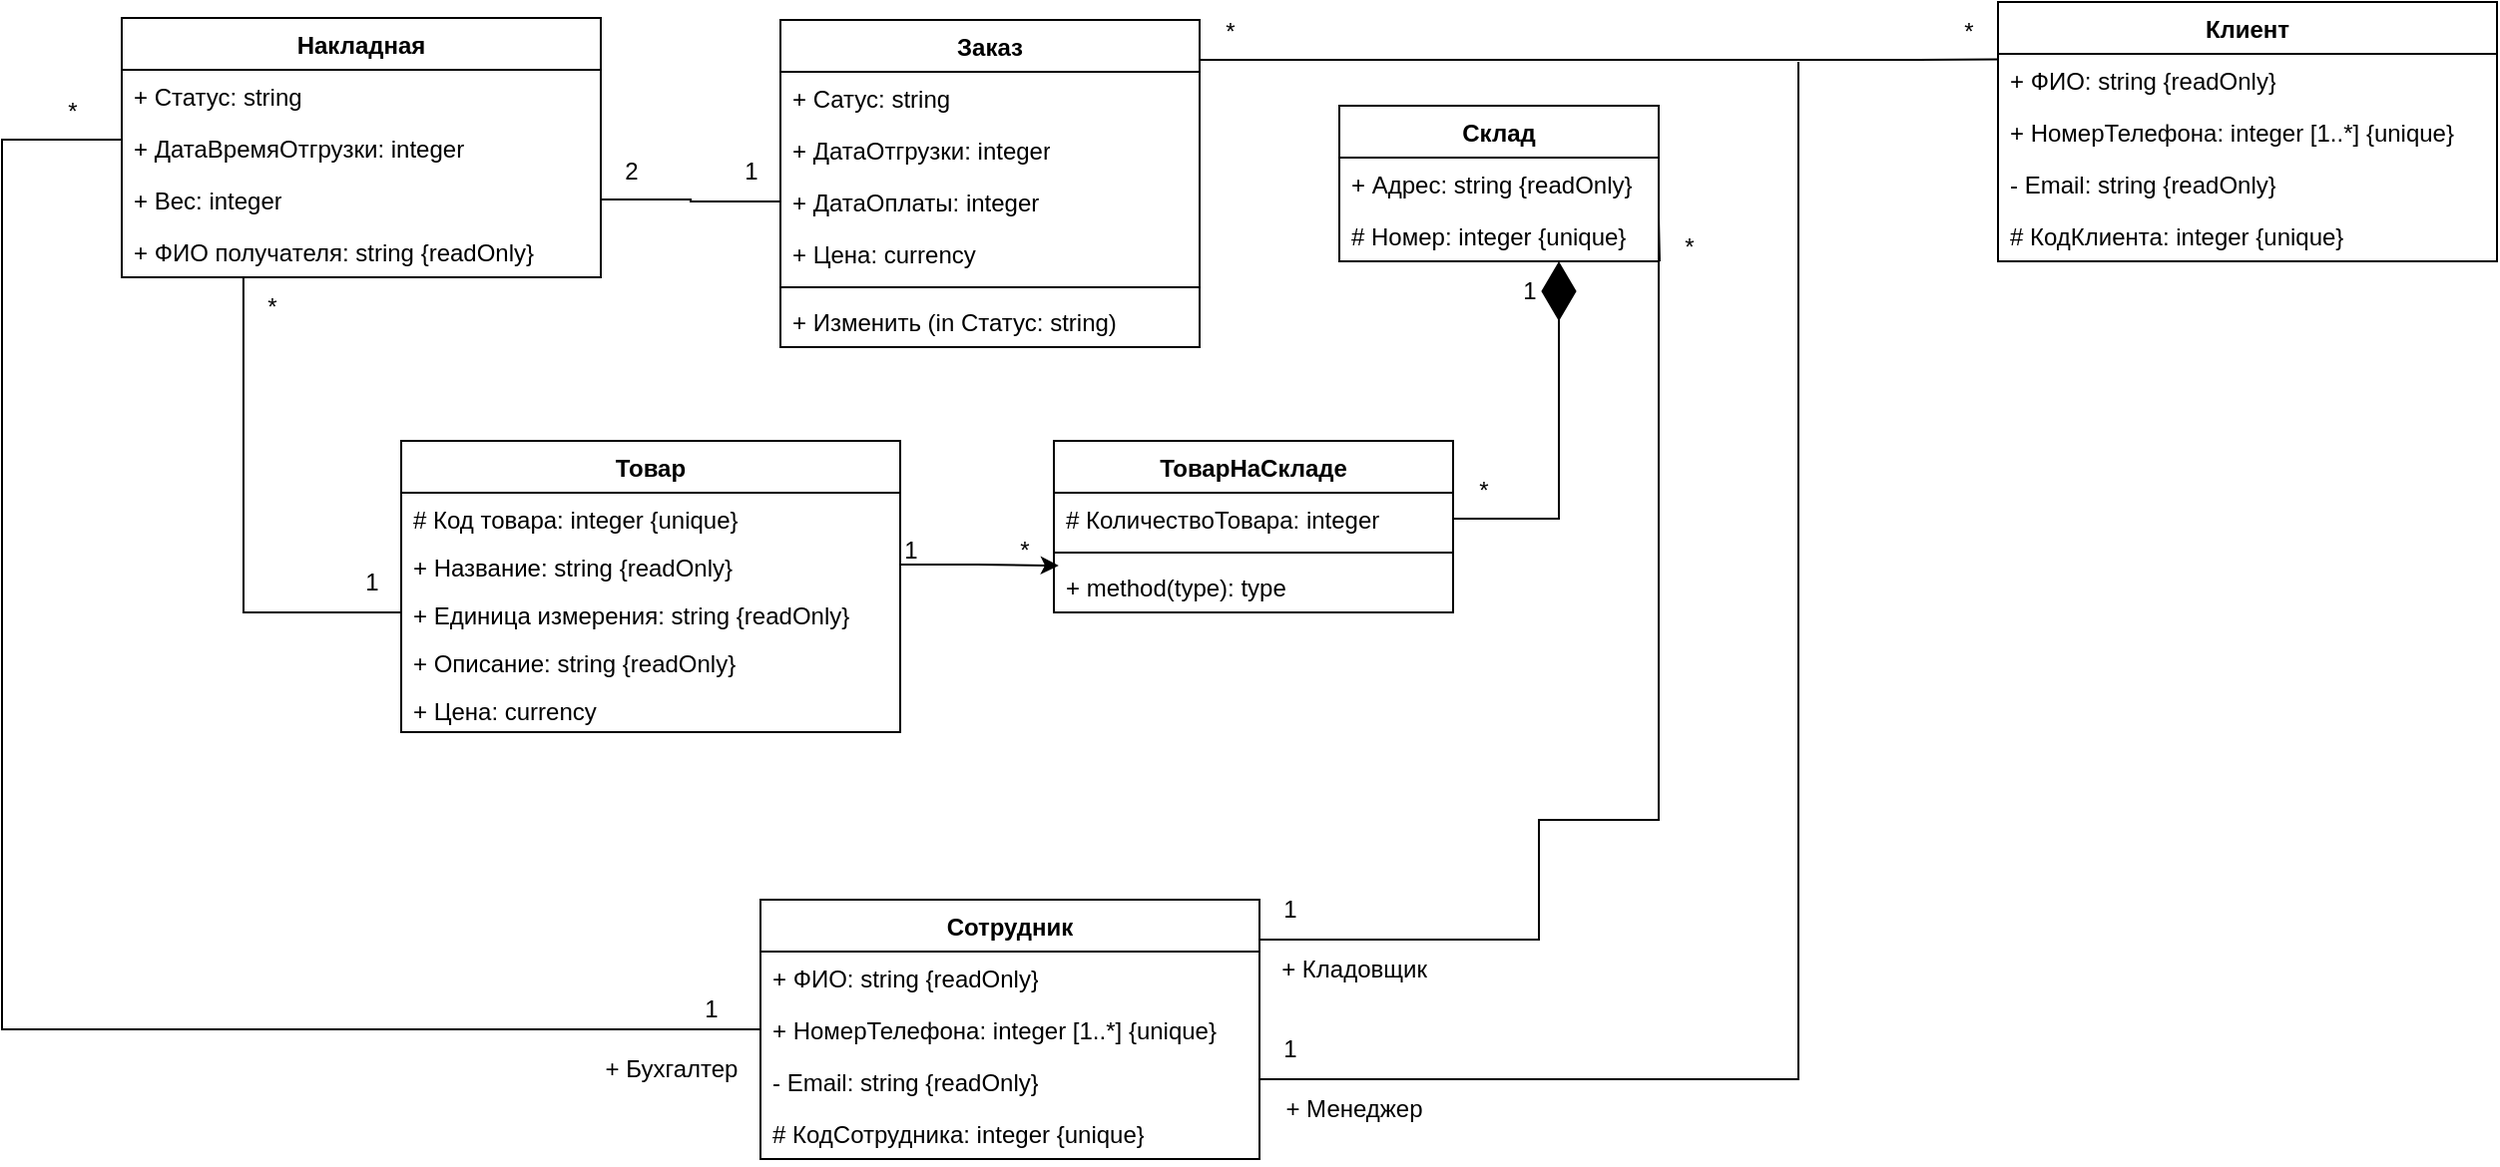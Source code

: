 <mxfile version="22.0.4" type="device">
  <diagram id="C5RBs43oDa-KdzZeNtuy" name="Page-1">
    <mxGraphModel dx="1519" dy="574" grid="1" gridSize="10" guides="1" tooltips="1" connect="1" arrows="1" fold="1" page="1" pageScale="1" pageWidth="827" pageHeight="1169" math="0" shadow="0">
      <root>
        <mxCell id="WIyWlLk6GJQsqaUBKTNV-0" />
        <mxCell id="WIyWlLk6GJQsqaUBKTNV-1" parent="WIyWlLk6GJQsqaUBKTNV-0" />
        <mxCell id="u8ZtOjPHoi9iFquWW6v9-4" value="Товар" style="swimlane;fontStyle=1;align=center;verticalAlign=top;childLayout=stackLayout;horizontal=1;startSize=26;horizontalStack=0;resizeParent=1;resizeParentMax=0;resizeLast=0;collapsible=1;marginBottom=0;whiteSpace=wrap;html=1;" vertex="1" parent="WIyWlLk6GJQsqaUBKTNV-1">
          <mxGeometry x="390" y="390" width="250" height="146" as="geometry">
            <mxRectangle x="700" y="300" width="80" height="30" as="alternateBounds" />
          </mxGeometry>
        </mxCell>
        <mxCell id="u8ZtOjPHoi9iFquWW6v9-5" value="# Код товара: integer {unique}" style="text;strokeColor=none;fillColor=none;align=left;verticalAlign=top;spacingLeft=4;spacingRight=4;overflow=hidden;rotatable=0;points=[[0,0.5],[1,0.5]];portConstraint=eastwest;whiteSpace=wrap;html=1;" vertex="1" parent="u8ZtOjPHoi9iFquWW6v9-4">
          <mxGeometry y="26" width="250" height="24" as="geometry" />
        </mxCell>
        <mxCell id="u8ZtOjPHoi9iFquWW6v9-8" value="+ Название: string {readOnly}&amp;nbsp;" style="text;strokeColor=none;fillColor=none;align=left;verticalAlign=top;spacingLeft=4;spacingRight=4;overflow=hidden;rotatable=0;points=[[0,0.5],[1,0.5]];portConstraint=eastwest;whiteSpace=wrap;html=1;" vertex="1" parent="u8ZtOjPHoi9iFquWW6v9-4">
          <mxGeometry y="50" width="250" height="24" as="geometry" />
        </mxCell>
        <mxCell id="u8ZtOjPHoi9iFquWW6v9-38" value="+ Единица измерения: string {readOnly}" style="text;strokeColor=none;fillColor=none;align=left;verticalAlign=top;spacingLeft=4;spacingRight=4;overflow=hidden;rotatable=0;points=[[0,0.5],[1,0.5]];portConstraint=eastwest;whiteSpace=wrap;html=1;" vertex="1" parent="u8ZtOjPHoi9iFquWW6v9-4">
          <mxGeometry y="74" width="250" height="24" as="geometry" />
        </mxCell>
        <mxCell id="u8ZtOjPHoi9iFquWW6v9-39" value="+ Описание: string {readOnly}" style="text;strokeColor=none;fillColor=none;align=left;verticalAlign=top;spacingLeft=4;spacingRight=4;overflow=hidden;rotatable=0;points=[[0,0.5],[1,0.5]];portConstraint=eastwest;whiteSpace=wrap;html=1;" vertex="1" parent="u8ZtOjPHoi9iFquWW6v9-4">
          <mxGeometry y="98" width="250" height="24" as="geometry" />
        </mxCell>
        <mxCell id="u8ZtOjPHoi9iFquWW6v9-40" value="+ Цена: currency&amp;nbsp;" style="text;strokeColor=none;fillColor=none;align=left;verticalAlign=top;spacingLeft=4;spacingRight=4;overflow=hidden;rotatable=0;points=[[0,0.5],[1,0.5]];portConstraint=eastwest;whiteSpace=wrap;html=1;" vertex="1" parent="u8ZtOjPHoi9iFquWW6v9-4">
          <mxGeometry y="122" width="250" height="24" as="geometry" />
        </mxCell>
        <mxCell id="u8ZtOjPHoi9iFquWW6v9-18" value="Клиент" style="swimlane;fontStyle=1;align=center;verticalAlign=top;childLayout=stackLayout;horizontal=1;startSize=26;horizontalStack=0;resizeParent=1;resizeParentMax=0;resizeLast=0;collapsible=1;marginBottom=0;whiteSpace=wrap;html=1;" vertex="1" parent="WIyWlLk6GJQsqaUBKTNV-1">
          <mxGeometry x="1190" y="170" width="250" height="130" as="geometry" />
        </mxCell>
        <mxCell id="u8ZtOjPHoi9iFquWW6v9-19" value="+ ФИО: string {readOnly}" style="text;strokeColor=none;fillColor=none;align=left;verticalAlign=top;spacingLeft=4;spacingRight=4;overflow=hidden;rotatable=0;points=[[0,0.5],[1,0.5]];portConstraint=eastwest;whiteSpace=wrap;html=1;" vertex="1" parent="u8ZtOjPHoi9iFquWW6v9-18">
          <mxGeometry y="26" width="250" height="26" as="geometry" />
        </mxCell>
        <mxCell id="u8ZtOjPHoi9iFquWW6v9-24" value="+ НомерТелефона: integer [1..*] {unique}" style="text;strokeColor=none;fillColor=none;align=left;verticalAlign=top;spacingLeft=4;spacingRight=4;overflow=hidden;rotatable=0;points=[[0,0.5],[1,0.5]];portConstraint=eastwest;whiteSpace=wrap;html=1;" vertex="1" parent="u8ZtOjPHoi9iFquWW6v9-18">
          <mxGeometry y="52" width="250" height="26" as="geometry" />
        </mxCell>
        <mxCell id="u8ZtOjPHoi9iFquWW6v9-25" value="- Email: string {readOnly}" style="text;strokeColor=none;fillColor=none;align=left;verticalAlign=top;spacingLeft=4;spacingRight=4;overflow=hidden;rotatable=0;points=[[0,0.5],[1,0.5]];portConstraint=eastwest;whiteSpace=wrap;html=1;" vertex="1" parent="u8ZtOjPHoi9iFquWW6v9-18">
          <mxGeometry y="78" width="250" height="26" as="geometry" />
        </mxCell>
        <mxCell id="u8ZtOjPHoi9iFquWW6v9-26" value="# КодКлиента: integer {unique}" style="text;strokeColor=none;fillColor=none;align=left;verticalAlign=top;spacingLeft=4;spacingRight=4;overflow=hidden;rotatable=0;points=[[0,0.5],[1,0.5]];portConstraint=eastwest;whiteSpace=wrap;html=1;" vertex="1" parent="u8ZtOjPHoi9iFquWW6v9-18">
          <mxGeometry y="104" width="250" height="26" as="geometry" />
        </mxCell>
        <mxCell id="u8ZtOjPHoi9iFquWW6v9-27" value="Сотрудник" style="swimlane;fontStyle=1;align=center;verticalAlign=top;childLayout=stackLayout;horizontal=1;startSize=26;horizontalStack=0;resizeParent=1;resizeParentMax=0;resizeLast=0;collapsible=1;marginBottom=0;whiteSpace=wrap;html=1;" vertex="1" parent="WIyWlLk6GJQsqaUBKTNV-1">
          <mxGeometry x="570" y="620" width="250" height="130" as="geometry" />
        </mxCell>
        <mxCell id="u8ZtOjPHoi9iFquWW6v9-28" value="+ ФИО: string {readOnly}" style="text;strokeColor=none;fillColor=none;align=left;verticalAlign=top;spacingLeft=4;spacingRight=4;overflow=hidden;rotatable=0;points=[[0,0.5],[1,0.5]];portConstraint=eastwest;whiteSpace=wrap;html=1;" vertex="1" parent="u8ZtOjPHoi9iFquWW6v9-27">
          <mxGeometry y="26" width="250" height="26" as="geometry" />
        </mxCell>
        <mxCell id="u8ZtOjPHoi9iFquWW6v9-31" value="&lt;div&gt;&lt;span style=&quot;background-color: initial;&quot;&gt;+ НомерТелефона: integer [1..*] {unique}&lt;/span&gt;&lt;br&gt;&lt;/div&gt;" style="text;strokeColor=none;fillColor=none;align=left;verticalAlign=top;spacingLeft=4;spacingRight=4;overflow=hidden;rotatable=0;points=[[0,0.5],[1,0.5]];portConstraint=eastwest;whiteSpace=wrap;html=1;" vertex="1" parent="u8ZtOjPHoi9iFquWW6v9-27">
          <mxGeometry y="52" width="250" height="26" as="geometry" />
        </mxCell>
        <mxCell id="u8ZtOjPHoi9iFquWW6v9-36" value="- Email: string {readOnly}" style="text;strokeColor=none;fillColor=none;align=left;verticalAlign=top;spacingLeft=4;spacingRight=4;overflow=hidden;rotatable=0;points=[[0,0.5],[1,0.5]];portConstraint=eastwest;whiteSpace=wrap;html=1;" vertex="1" parent="u8ZtOjPHoi9iFquWW6v9-27">
          <mxGeometry y="78" width="250" height="26" as="geometry" />
        </mxCell>
        <mxCell id="u8ZtOjPHoi9iFquWW6v9-37" value="&lt;div&gt;# КодСотрудника: integer {unique}&lt;br&gt;&lt;/div&gt;" style="text;strokeColor=none;fillColor=none;align=left;verticalAlign=top;spacingLeft=4;spacingRight=4;overflow=hidden;rotatable=0;points=[[0,0.5],[1,0.5]];portConstraint=eastwest;whiteSpace=wrap;html=1;" vertex="1" parent="u8ZtOjPHoi9iFquWW6v9-27">
          <mxGeometry y="104" width="250" height="26" as="geometry" />
        </mxCell>
        <mxCell id="u8ZtOjPHoi9iFquWW6v9-41" value="Склад" style="swimlane;fontStyle=1;align=center;verticalAlign=top;childLayout=stackLayout;horizontal=1;startSize=26;horizontalStack=0;resizeParent=1;resizeParentMax=0;resizeLast=0;collapsible=1;marginBottom=0;whiteSpace=wrap;html=1;" vertex="1" parent="WIyWlLk6GJQsqaUBKTNV-1">
          <mxGeometry x="860" y="222" width="160" height="78" as="geometry" />
        </mxCell>
        <mxCell id="u8ZtOjPHoi9iFquWW6v9-42" value="+ Адрес: string {readOnly}" style="text;strokeColor=none;fillColor=none;align=left;verticalAlign=top;spacingLeft=4;spacingRight=4;overflow=hidden;rotatable=0;points=[[0,0.5],[1,0.5]];portConstraint=eastwest;whiteSpace=wrap;html=1;" vertex="1" parent="u8ZtOjPHoi9iFquWW6v9-41">
          <mxGeometry y="26" width="160" height="26" as="geometry" />
        </mxCell>
        <mxCell id="u8ZtOjPHoi9iFquWW6v9-47" value="# Номер: integer {unique}" style="text;strokeColor=none;fillColor=none;align=left;verticalAlign=top;spacingLeft=4;spacingRight=4;overflow=hidden;rotatable=0;points=[[0,0.5],[1,0.5]];portConstraint=eastwest;whiteSpace=wrap;html=1;" vertex="1" parent="u8ZtOjPHoi9iFquWW6v9-41">
          <mxGeometry y="52" width="160" height="26" as="geometry" />
        </mxCell>
        <mxCell id="u8ZtOjPHoi9iFquWW6v9-48" value="Заказ" style="swimlane;fontStyle=1;align=center;verticalAlign=top;childLayout=stackLayout;horizontal=1;startSize=26;horizontalStack=0;resizeParent=1;resizeParentMax=0;resizeLast=0;collapsible=1;marginBottom=0;whiteSpace=wrap;html=1;" vertex="1" parent="WIyWlLk6GJQsqaUBKTNV-1">
          <mxGeometry x="580" y="179" width="210" height="164" as="geometry" />
        </mxCell>
        <mxCell id="u8ZtOjPHoi9iFquWW6v9-49" value="+ Сатус: string&amp;nbsp;" style="text;strokeColor=none;fillColor=none;align=left;verticalAlign=top;spacingLeft=4;spacingRight=4;overflow=hidden;rotatable=0;points=[[0,0.5],[1,0.5]];portConstraint=eastwest;whiteSpace=wrap;html=1;" vertex="1" parent="u8ZtOjPHoi9iFquWW6v9-48">
          <mxGeometry y="26" width="210" height="26" as="geometry" />
        </mxCell>
        <mxCell id="u8ZtOjPHoi9iFquWW6v9-53" value="+ ДатаОтгрузки: integer" style="text;strokeColor=none;fillColor=none;align=left;verticalAlign=top;spacingLeft=4;spacingRight=4;overflow=hidden;rotatable=0;points=[[0,0.5],[1,0.5]];portConstraint=eastwest;whiteSpace=wrap;html=1;" vertex="1" parent="u8ZtOjPHoi9iFquWW6v9-48">
          <mxGeometry y="52" width="210" height="26" as="geometry" />
        </mxCell>
        <mxCell id="u8ZtOjPHoi9iFquWW6v9-54" value="+ ДатаОплаты: integer" style="text;strokeColor=none;fillColor=none;align=left;verticalAlign=top;spacingLeft=4;spacingRight=4;overflow=hidden;rotatable=0;points=[[0,0.5],[1,0.5]];portConstraint=eastwest;whiteSpace=wrap;html=1;" vertex="1" parent="u8ZtOjPHoi9iFquWW6v9-48">
          <mxGeometry y="78" width="210" height="26" as="geometry" />
        </mxCell>
        <mxCell id="u8ZtOjPHoi9iFquWW6v9-55" value="+ Цена: currency" style="text;strokeColor=none;fillColor=none;align=left;verticalAlign=top;spacingLeft=4;spacingRight=4;overflow=hidden;rotatable=0;points=[[0,0.5],[1,0.5]];portConstraint=eastwest;whiteSpace=wrap;html=1;" vertex="1" parent="u8ZtOjPHoi9iFquWW6v9-48">
          <mxGeometry y="104" width="210" height="26" as="geometry" />
        </mxCell>
        <mxCell id="u8ZtOjPHoi9iFquWW6v9-50" value="" style="line;strokeWidth=1;fillColor=none;align=left;verticalAlign=middle;spacingTop=-1;spacingLeft=3;spacingRight=3;rotatable=0;labelPosition=right;points=[];portConstraint=eastwest;strokeColor=inherit;" vertex="1" parent="u8ZtOjPHoi9iFquWW6v9-48">
          <mxGeometry y="130" width="210" height="8" as="geometry" />
        </mxCell>
        <mxCell id="u8ZtOjPHoi9iFquWW6v9-51" value="+ Изменить (in Статус: string)" style="text;strokeColor=none;fillColor=none;align=left;verticalAlign=top;spacingLeft=4;spacingRight=4;overflow=hidden;rotatable=0;points=[[0,0.5],[1,0.5]];portConstraint=eastwest;whiteSpace=wrap;html=1;" vertex="1" parent="u8ZtOjPHoi9iFquWW6v9-48">
          <mxGeometry y="138" width="210" height="26" as="geometry" />
        </mxCell>
        <mxCell id="u8ZtOjPHoi9iFquWW6v9-56" value="Накладная" style="swimlane;fontStyle=1;align=center;verticalAlign=top;childLayout=stackLayout;horizontal=1;startSize=26;horizontalStack=0;resizeParent=1;resizeParentMax=0;resizeLast=0;collapsible=1;marginBottom=0;whiteSpace=wrap;html=1;" vertex="1" parent="WIyWlLk6GJQsqaUBKTNV-1">
          <mxGeometry x="250" y="178" width="240" height="130" as="geometry" />
        </mxCell>
        <mxCell id="u8ZtOjPHoi9iFquWW6v9-57" value="+ Статус: string" style="text;strokeColor=none;fillColor=none;align=left;verticalAlign=top;spacingLeft=4;spacingRight=4;overflow=hidden;rotatable=0;points=[[0,0.5],[1,0.5]];portConstraint=eastwest;whiteSpace=wrap;html=1;" vertex="1" parent="u8ZtOjPHoi9iFquWW6v9-56">
          <mxGeometry y="26" width="240" height="26" as="geometry" />
        </mxCell>
        <mxCell id="u8ZtOjPHoi9iFquWW6v9-60" value="+ ДатаВремяОтгрузки: integer&amp;nbsp;" style="text;strokeColor=none;fillColor=none;align=left;verticalAlign=top;spacingLeft=4;spacingRight=4;overflow=hidden;rotatable=0;points=[[0,0.5],[1,0.5]];portConstraint=eastwest;whiteSpace=wrap;html=1;" vertex="1" parent="u8ZtOjPHoi9iFquWW6v9-56">
          <mxGeometry y="52" width="240" height="26" as="geometry" />
        </mxCell>
        <mxCell id="u8ZtOjPHoi9iFquWW6v9-61" value="+ Вес: integer" style="text;strokeColor=none;fillColor=none;align=left;verticalAlign=top;spacingLeft=4;spacingRight=4;overflow=hidden;rotatable=0;points=[[0,0.5],[1,0.5]];portConstraint=eastwest;whiteSpace=wrap;html=1;" vertex="1" parent="u8ZtOjPHoi9iFquWW6v9-56">
          <mxGeometry y="78" width="240" height="26" as="geometry" />
        </mxCell>
        <mxCell id="u8ZtOjPHoi9iFquWW6v9-62" value="+ ФИО получателя: string {readOnly}" style="text;strokeColor=none;fillColor=none;align=left;verticalAlign=top;spacingLeft=4;spacingRight=4;overflow=hidden;rotatable=0;points=[[0,0.5],[1,0.5]];portConstraint=eastwest;whiteSpace=wrap;html=1;" vertex="1" parent="u8ZtOjPHoi9iFquWW6v9-56">
          <mxGeometry y="104" width="240" height="26" as="geometry" />
        </mxCell>
        <mxCell id="u8ZtOjPHoi9iFquWW6v9-63" value="ТоварНаСкладе" style="swimlane;fontStyle=1;align=center;verticalAlign=top;childLayout=stackLayout;horizontal=1;startSize=26;horizontalStack=0;resizeParent=1;resizeParentMax=0;resizeLast=0;collapsible=1;marginBottom=0;whiteSpace=wrap;html=1;" vertex="1" parent="WIyWlLk6GJQsqaUBKTNV-1">
          <mxGeometry x="717" y="390" width="200" height="86" as="geometry" />
        </mxCell>
        <mxCell id="u8ZtOjPHoi9iFquWW6v9-64" value="# КоличествоТовара: integer&amp;nbsp;" style="text;strokeColor=none;fillColor=none;align=left;verticalAlign=top;spacingLeft=4;spacingRight=4;overflow=hidden;rotatable=0;points=[[0,0.5],[1,0.5]];portConstraint=eastwest;whiteSpace=wrap;html=1;" vertex="1" parent="u8ZtOjPHoi9iFquWW6v9-63">
          <mxGeometry y="26" width="200" height="26" as="geometry" />
        </mxCell>
        <mxCell id="u8ZtOjPHoi9iFquWW6v9-65" value="" style="line;strokeWidth=1;fillColor=none;align=left;verticalAlign=middle;spacingTop=-1;spacingLeft=3;spacingRight=3;rotatable=0;labelPosition=right;points=[];portConstraint=eastwest;strokeColor=inherit;" vertex="1" parent="u8ZtOjPHoi9iFquWW6v9-63">
          <mxGeometry y="52" width="200" height="8" as="geometry" />
        </mxCell>
        <mxCell id="u8ZtOjPHoi9iFquWW6v9-66" value="+ method(type): type" style="text;strokeColor=none;fillColor=none;align=left;verticalAlign=top;spacingLeft=4;spacingRight=4;overflow=hidden;rotatable=0;points=[[0,0.5],[1,0.5]];portConstraint=eastwest;whiteSpace=wrap;html=1;" vertex="1" parent="u8ZtOjPHoi9iFquWW6v9-63">
          <mxGeometry y="60" width="200" height="26" as="geometry" />
        </mxCell>
        <mxCell id="u8ZtOjPHoi9iFquWW6v9-69" value="+ Менеджер" style="text;html=1;align=center;verticalAlign=middle;resizable=0;points=[];autosize=1;strokeColor=none;fillColor=none;" vertex="1" parent="WIyWlLk6GJQsqaUBKTNV-1">
          <mxGeometry x="822" y="710" width="90" height="30" as="geometry" />
        </mxCell>
        <mxCell id="u8ZtOjPHoi9iFquWW6v9-71" value="1" style="text;html=1;align=center;verticalAlign=middle;resizable=0;points=[];autosize=1;strokeColor=none;fillColor=none;" vertex="1" parent="WIyWlLk6GJQsqaUBKTNV-1">
          <mxGeometry x="820" y="680" width="30" height="30" as="geometry" />
        </mxCell>
        <mxCell id="u8ZtOjPHoi9iFquWW6v9-73" style="edgeStyle=orthogonalEdgeStyle;rounded=0;orthogonalLoop=1;jettySize=auto;html=1;exitX=1;exitY=0.5;exitDx=0;exitDy=0;entryX=1.003;entryY=0.998;entryDx=0;entryDy=0;endArrow=none;endFill=0;entryPerimeter=0;" edge="1" parent="WIyWlLk6GJQsqaUBKTNV-1" source="u8ZtOjPHoi9iFquWW6v9-28" target="u8ZtOjPHoi9iFquWW6v9-47">
          <mxGeometry relative="1" as="geometry">
            <Array as="points">
              <mxPoint x="820" y="640" />
              <mxPoint x="960" y="640" />
              <mxPoint x="960" y="580" />
              <mxPoint x="1020" y="580" />
              <mxPoint x="1020" y="278" />
            </Array>
          </mxGeometry>
        </mxCell>
        <mxCell id="u8ZtOjPHoi9iFquWW6v9-74" value="+ Кладовщик" style="text;html=1;align=center;verticalAlign=middle;resizable=0;points=[];autosize=1;strokeColor=none;fillColor=none;" vertex="1" parent="WIyWlLk6GJQsqaUBKTNV-1">
          <mxGeometry x="817" y="640" width="100" height="30" as="geometry" />
        </mxCell>
        <mxCell id="u8ZtOjPHoi9iFquWW6v9-75" value="1" style="text;html=1;align=center;verticalAlign=middle;resizable=0;points=[];autosize=1;strokeColor=none;fillColor=none;" vertex="1" parent="WIyWlLk6GJQsqaUBKTNV-1">
          <mxGeometry x="820" y="610" width="30" height="30" as="geometry" />
        </mxCell>
        <mxCell id="u8ZtOjPHoi9iFquWW6v9-76" value="*" style="text;html=1;align=center;verticalAlign=middle;resizable=0;points=[];autosize=1;strokeColor=none;fillColor=none;" vertex="1" parent="WIyWlLk6GJQsqaUBKTNV-1">
          <mxGeometry x="1020" y="278" width="30" height="30" as="geometry" />
        </mxCell>
        <mxCell id="u8ZtOjPHoi9iFquWW6v9-77" style="edgeStyle=orthogonalEdgeStyle;rounded=0;orthogonalLoop=1;jettySize=auto;html=1;exitX=1;exitY=0.5;exitDx=0;exitDy=0;endArrow=none;endFill=0;" edge="1" parent="WIyWlLk6GJQsqaUBKTNV-1">
          <mxGeometry relative="1" as="geometry">
            <mxPoint x="819.58" y="710" as="sourcePoint" />
            <mxPoint x="1090" y="200" as="targetPoint" />
            <Array as="points">
              <mxPoint x="1090" y="709" />
              <mxPoint x="1090" y="198" />
            </Array>
          </mxGeometry>
        </mxCell>
        <mxCell id="u8ZtOjPHoi9iFquWW6v9-85" value="*" style="text;html=1;align=center;verticalAlign=middle;resizable=0;points=[];autosize=1;strokeColor=none;fillColor=none;" vertex="1" parent="WIyWlLk6GJQsqaUBKTNV-1">
          <mxGeometry x="790" y="170" width="30" height="30" as="geometry" />
        </mxCell>
        <mxCell id="u8ZtOjPHoi9iFquWW6v9-86" style="edgeStyle=orthogonalEdgeStyle;rounded=0;orthogonalLoop=1;jettySize=auto;html=1;exitX=0;exitY=0.5;exitDx=0;exitDy=0;entryX=0;entryY=0.5;entryDx=0;entryDy=0;endArrow=none;endFill=0;" edge="1" parent="WIyWlLk6GJQsqaUBKTNV-1" source="u8ZtOjPHoi9iFquWW6v9-31" target="u8ZtOjPHoi9iFquWW6v9-61">
          <mxGeometry relative="1" as="geometry">
            <Array as="points">
              <mxPoint x="190" y="685" />
              <mxPoint x="190" y="239" />
            </Array>
          </mxGeometry>
        </mxCell>
        <mxCell id="u8ZtOjPHoi9iFquWW6v9-87" value="+ Бухгалтер" style="text;html=1;align=center;verticalAlign=middle;resizable=0;points=[];autosize=1;strokeColor=none;fillColor=none;" vertex="1" parent="WIyWlLk6GJQsqaUBKTNV-1">
          <mxGeometry x="480" y="690" width="90" height="30" as="geometry" />
        </mxCell>
        <mxCell id="u8ZtOjPHoi9iFquWW6v9-88" value="1" style="text;html=1;align=center;verticalAlign=middle;resizable=0;points=[];autosize=1;strokeColor=none;fillColor=none;" vertex="1" parent="WIyWlLk6GJQsqaUBKTNV-1">
          <mxGeometry x="530" y="660" width="30" height="30" as="geometry" />
        </mxCell>
        <mxCell id="u8ZtOjPHoi9iFquWW6v9-90" value="*" style="text;html=1;align=center;verticalAlign=middle;resizable=0;points=[];autosize=1;strokeColor=none;fillColor=none;" vertex="1" parent="WIyWlLk6GJQsqaUBKTNV-1">
          <mxGeometry x="210" y="210" width="30" height="30" as="geometry" />
        </mxCell>
        <mxCell id="u8ZtOjPHoi9iFquWW6v9-91" style="edgeStyle=orthogonalEdgeStyle;rounded=0;orthogonalLoop=1;jettySize=auto;html=1;exitX=0;exitY=0.5;exitDx=0;exitDy=0;entryX=0.254;entryY=0.981;entryDx=0;entryDy=0;entryPerimeter=0;endArrow=none;endFill=0;" edge="1" parent="WIyWlLk6GJQsqaUBKTNV-1" source="u8ZtOjPHoi9iFquWW6v9-38" target="u8ZtOjPHoi9iFquWW6v9-62">
          <mxGeometry relative="1" as="geometry" />
        </mxCell>
        <mxCell id="u8ZtOjPHoi9iFquWW6v9-92" value="*" style="text;html=1;align=center;verticalAlign=middle;resizable=0;points=[];autosize=1;strokeColor=none;fillColor=none;" vertex="1" parent="WIyWlLk6GJQsqaUBKTNV-1">
          <mxGeometry x="310" y="308" width="30" height="30" as="geometry" />
        </mxCell>
        <mxCell id="u8ZtOjPHoi9iFquWW6v9-93" value="1" style="text;html=1;align=center;verticalAlign=middle;resizable=0;points=[];autosize=1;strokeColor=none;fillColor=none;" vertex="1" parent="WIyWlLk6GJQsqaUBKTNV-1">
          <mxGeometry x="360" y="446" width="30" height="30" as="geometry" />
        </mxCell>
        <mxCell id="u8ZtOjPHoi9iFquWW6v9-94" style="edgeStyle=orthogonalEdgeStyle;rounded=0;orthogonalLoop=1;jettySize=auto;html=1;exitX=1;exitY=0.5;exitDx=0;exitDy=0;endArrow=diamondThin;endFill=1;endSize=27;" edge="1" parent="WIyWlLk6GJQsqaUBKTNV-1" source="u8ZtOjPHoi9iFquWW6v9-64" target="u8ZtOjPHoi9iFquWW6v9-47">
          <mxGeometry relative="1" as="geometry">
            <Array as="points">
              <mxPoint x="970" y="429" />
            </Array>
          </mxGeometry>
        </mxCell>
        <mxCell id="u8ZtOjPHoi9iFquWW6v9-95" value="*" style="text;html=1;align=center;verticalAlign=middle;resizable=0;points=[];autosize=1;strokeColor=none;fillColor=none;" vertex="1" parent="WIyWlLk6GJQsqaUBKTNV-1">
          <mxGeometry x="917" y="400" width="30" height="30" as="geometry" />
        </mxCell>
        <mxCell id="u8ZtOjPHoi9iFquWW6v9-96" value="1" style="text;html=1;align=center;verticalAlign=middle;resizable=0;points=[];autosize=1;strokeColor=none;fillColor=none;" vertex="1" parent="WIyWlLk6GJQsqaUBKTNV-1">
          <mxGeometry x="940" y="300" width="30" height="30" as="geometry" />
        </mxCell>
        <mxCell id="u8ZtOjPHoi9iFquWW6v9-97" style="edgeStyle=orthogonalEdgeStyle;rounded=0;orthogonalLoop=1;jettySize=auto;html=1;exitX=1;exitY=0.5;exitDx=0;exitDy=0;entryX=0.012;entryY=0.097;entryDx=0;entryDy=0;entryPerimeter=0;" edge="1" parent="WIyWlLk6GJQsqaUBKTNV-1" source="u8ZtOjPHoi9iFquWW6v9-8" target="u8ZtOjPHoi9iFquWW6v9-66">
          <mxGeometry relative="1" as="geometry" />
        </mxCell>
        <mxCell id="u8ZtOjPHoi9iFquWW6v9-98" value="*" style="text;html=1;align=center;verticalAlign=middle;resizable=0;points=[];autosize=1;strokeColor=none;fillColor=none;" vertex="1" parent="WIyWlLk6GJQsqaUBKTNV-1">
          <mxGeometry x="687" y="430" width="30" height="30" as="geometry" />
        </mxCell>
        <mxCell id="u8ZtOjPHoi9iFquWW6v9-99" value="1" style="text;html=1;align=center;verticalAlign=middle;resizable=0;points=[];autosize=1;strokeColor=none;fillColor=none;" vertex="1" parent="WIyWlLk6GJQsqaUBKTNV-1">
          <mxGeometry x="630" y="430" width="30" height="30" as="geometry" />
        </mxCell>
        <mxCell id="u8ZtOjPHoi9iFquWW6v9-100" style="edgeStyle=orthogonalEdgeStyle;rounded=0;orthogonalLoop=1;jettySize=auto;html=1;exitX=0;exitY=0.5;exitDx=0;exitDy=0;entryX=1;entryY=0.5;entryDx=0;entryDy=0;endArrow=none;endFill=0;" edge="1" parent="WIyWlLk6GJQsqaUBKTNV-1" source="u8ZtOjPHoi9iFquWW6v9-54" target="u8ZtOjPHoi9iFquWW6v9-61">
          <mxGeometry relative="1" as="geometry" />
        </mxCell>
        <mxCell id="u8ZtOjPHoi9iFquWW6v9-101" value="1" style="text;html=1;align=center;verticalAlign=middle;resizable=0;points=[];autosize=1;strokeColor=none;fillColor=none;" vertex="1" parent="WIyWlLk6GJQsqaUBKTNV-1">
          <mxGeometry x="550" y="240" width="30" height="30" as="geometry" />
        </mxCell>
        <mxCell id="u8ZtOjPHoi9iFquWW6v9-102" value="2" style="text;html=1;align=center;verticalAlign=middle;resizable=0;points=[];autosize=1;strokeColor=none;fillColor=none;" vertex="1" parent="WIyWlLk6GJQsqaUBKTNV-1">
          <mxGeometry x="490" y="240" width="30" height="30" as="geometry" />
        </mxCell>
        <mxCell id="u8ZtOjPHoi9iFquWW6v9-106" style="edgeStyle=orthogonalEdgeStyle;rounded=0;orthogonalLoop=1;jettySize=auto;html=1;exitX=1;exitY=0.5;exitDx=0;exitDy=0;entryX=0;entryY=0.104;entryDx=0;entryDy=0;entryPerimeter=0;endArrow=none;endFill=0;" edge="1" parent="WIyWlLk6GJQsqaUBKTNV-1" source="u8ZtOjPHoi9iFquWW6v9-49" target="u8ZtOjPHoi9iFquWW6v9-19">
          <mxGeometry relative="1" as="geometry">
            <mxPoint x="1180" y="217.765" as="targetPoint" />
            <Array as="points">
              <mxPoint x="790" y="199" />
              <mxPoint x="1150" y="199" />
            </Array>
          </mxGeometry>
        </mxCell>
        <mxCell id="u8ZtOjPHoi9iFquWW6v9-108" value="*" style="text;html=1;align=center;verticalAlign=middle;resizable=0;points=[];autosize=1;strokeColor=none;fillColor=none;" vertex="1" parent="WIyWlLk6GJQsqaUBKTNV-1">
          <mxGeometry x="1160" y="170" width="30" height="30" as="geometry" />
        </mxCell>
      </root>
    </mxGraphModel>
  </diagram>
</mxfile>
